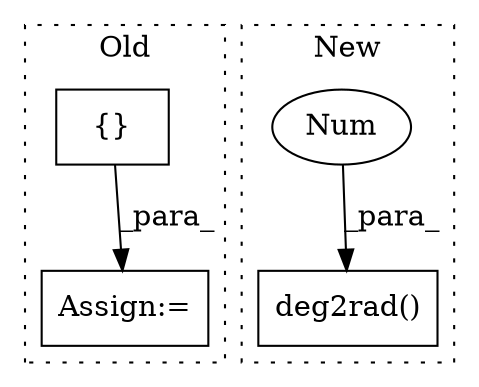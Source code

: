 digraph G {
subgraph cluster0 {
1 [label="{}" a="59" s="4831,4842" l="1,0" shape="box"];
4 [label="Assign:=" a="68" s="4828" l="3" shape="box"];
label = "Old";
style="dotted";
}
subgraph cluster1 {
2 [label="deg2rad()" a="75" s="4950,4963" l="11,1" shape="box"];
3 [label="Num" a="76" s="4961" l="2" shape="ellipse"];
label = "New";
style="dotted";
}
1 -> 4 [label="_para_"];
3 -> 2 [label="_para_"];
}